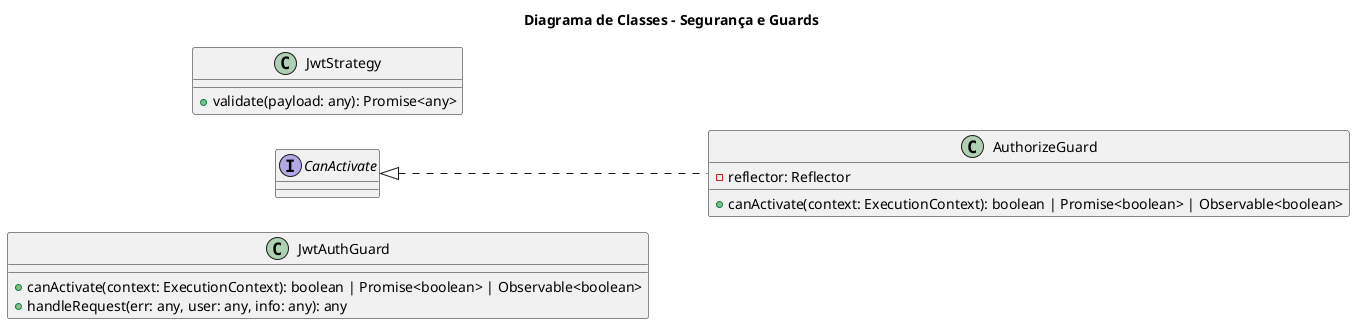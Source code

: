 @startuml "Class Diagram"

title "Diagrama de Classes - Segurança e Guards"

left to right direction

class JwtAuthGuard {
  +canActivate(context: ExecutionContext): boolean | Promise<boolean> | Observable<boolean>
  +handleRequest(err: any, user: any, info: any): any
}

class AuthorizeGuard implements CanActivate {
  -reflector: Reflector
  +canActivate(context: ExecutionContext): boolean | Promise<boolean> | Observable<boolean>
}

class JwtStrategy {
  +validate(payload: any): Promise<any>
}

@enduml